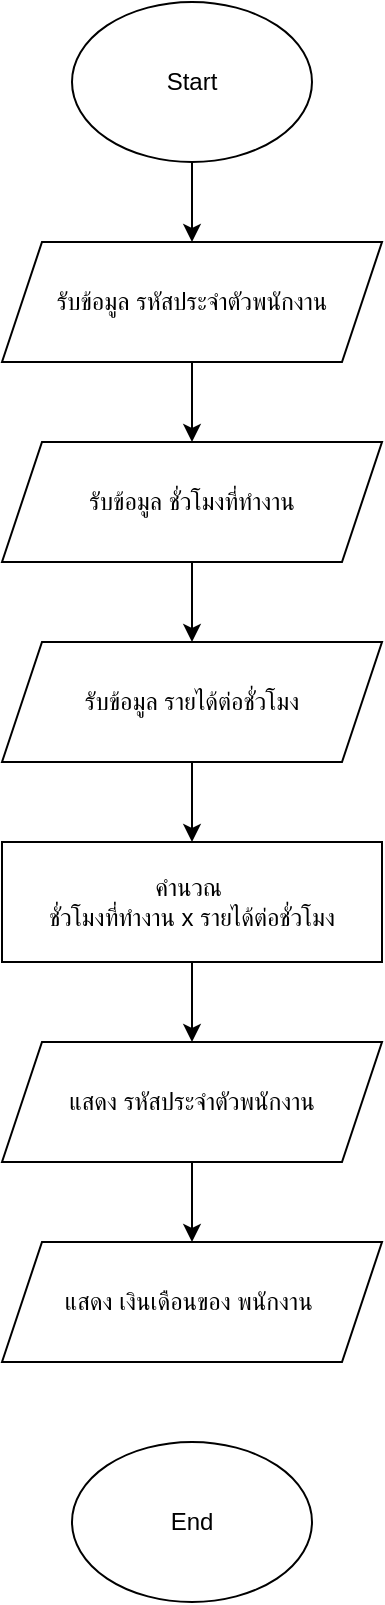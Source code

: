 <mxfile version="24.9.1">
  <diagram name="หน้า-1" id="WXTVXA3mQ7QbXLLawErr">
    <mxGraphModel dx="2380" dy="1067" grid="1" gridSize="10" guides="1" tooltips="1" connect="1" arrows="1" fold="1" page="1" pageScale="1" pageWidth="827" pageHeight="1169" math="0" shadow="0">
      <root>
        <mxCell id="0" />
        <mxCell id="1" parent="0" />
        <mxCell id="2CftbTrwiL6cRvHvEk_t-10" value="" style="edgeStyle=orthogonalEdgeStyle;rounded=0;orthogonalLoop=1;jettySize=auto;html=1;" edge="1" parent="1" source="2CftbTrwiL6cRvHvEk_t-1" target="2CftbTrwiL6cRvHvEk_t-3">
          <mxGeometry relative="1" as="geometry" />
        </mxCell>
        <mxCell id="2CftbTrwiL6cRvHvEk_t-1" value="Start" style="ellipse;whiteSpace=wrap;html=1;" vertex="1" parent="1">
          <mxGeometry x="354" y="70" width="120" height="80" as="geometry" />
        </mxCell>
        <mxCell id="2CftbTrwiL6cRvHvEk_t-11" value="" style="edgeStyle=orthogonalEdgeStyle;rounded=0;orthogonalLoop=1;jettySize=auto;html=1;" edge="1" parent="1" source="2CftbTrwiL6cRvHvEk_t-3" target="2CftbTrwiL6cRvHvEk_t-4">
          <mxGeometry relative="1" as="geometry" />
        </mxCell>
        <mxCell id="2CftbTrwiL6cRvHvEk_t-3" value="รับข้อมูล รหัสประจำตัวพนักงาน" style="shape=parallelogram;perimeter=parallelogramPerimeter;whiteSpace=wrap;html=1;fixedSize=1;" vertex="1" parent="1">
          <mxGeometry x="319" y="190" width="190" height="60" as="geometry" />
        </mxCell>
        <mxCell id="2CftbTrwiL6cRvHvEk_t-12" value="" style="edgeStyle=orthogonalEdgeStyle;rounded=0;orthogonalLoop=1;jettySize=auto;html=1;" edge="1" parent="1" source="2CftbTrwiL6cRvHvEk_t-4" target="2CftbTrwiL6cRvHvEk_t-5">
          <mxGeometry relative="1" as="geometry" />
        </mxCell>
        <mxCell id="2CftbTrwiL6cRvHvEk_t-4" value="รับข้อมูล ชั่วโมงที่ทำงาน" style="shape=parallelogram;perimeter=parallelogramPerimeter;whiteSpace=wrap;html=1;fixedSize=1;" vertex="1" parent="1">
          <mxGeometry x="319" y="290" width="190" height="60" as="geometry" />
        </mxCell>
        <mxCell id="2CftbTrwiL6cRvHvEk_t-13" value="" style="edgeStyle=orthogonalEdgeStyle;rounded=0;orthogonalLoop=1;jettySize=auto;html=1;" edge="1" parent="1" source="2CftbTrwiL6cRvHvEk_t-5" target="2CftbTrwiL6cRvHvEk_t-6">
          <mxGeometry relative="1" as="geometry" />
        </mxCell>
        <mxCell id="2CftbTrwiL6cRvHvEk_t-5" value="รับข้อมูล รายได้ต่อชั่วโมง" style="shape=parallelogram;perimeter=parallelogramPerimeter;whiteSpace=wrap;html=1;fixedSize=1;" vertex="1" parent="1">
          <mxGeometry x="319" y="390" width="190" height="60" as="geometry" />
        </mxCell>
        <mxCell id="2CftbTrwiL6cRvHvEk_t-14" value="" style="edgeStyle=orthogonalEdgeStyle;rounded=0;orthogonalLoop=1;jettySize=auto;html=1;" edge="1" parent="1" source="2CftbTrwiL6cRvHvEk_t-6" target="2CftbTrwiL6cRvHvEk_t-7">
          <mxGeometry relative="1" as="geometry" />
        </mxCell>
        <mxCell id="2CftbTrwiL6cRvHvEk_t-6" value="คำนวณ&amp;nbsp;&lt;div&gt;ชั่วโมงที่ทำงาน x รายได้ต่อชั่วโมง&lt;/div&gt;" style="rounded=0;whiteSpace=wrap;html=1;" vertex="1" parent="1">
          <mxGeometry x="319" y="490" width="190" height="60" as="geometry" />
        </mxCell>
        <mxCell id="2CftbTrwiL6cRvHvEk_t-15" value="" style="edgeStyle=orthogonalEdgeStyle;rounded=0;orthogonalLoop=1;jettySize=auto;html=1;" edge="1" parent="1" source="2CftbTrwiL6cRvHvEk_t-7" target="2CftbTrwiL6cRvHvEk_t-8">
          <mxGeometry relative="1" as="geometry" />
        </mxCell>
        <mxCell id="2CftbTrwiL6cRvHvEk_t-7" value="แสดง รหัสประจำตัวพนักงาน" style="shape=parallelogram;perimeter=parallelogramPerimeter;whiteSpace=wrap;html=1;fixedSize=1;" vertex="1" parent="1">
          <mxGeometry x="319" y="590" width="190" height="60" as="geometry" />
        </mxCell>
        <mxCell id="2CftbTrwiL6cRvHvEk_t-8" value="แสดง เงินเดือนของ พนักงาน&amp;nbsp;" style="shape=parallelogram;perimeter=parallelogramPerimeter;whiteSpace=wrap;html=1;fixedSize=1;" vertex="1" parent="1">
          <mxGeometry x="319" y="690" width="190" height="60" as="geometry" />
        </mxCell>
        <mxCell id="2CftbTrwiL6cRvHvEk_t-9" value="End" style="ellipse;whiteSpace=wrap;html=1;" vertex="1" parent="1">
          <mxGeometry x="354" y="790" width="120" height="80" as="geometry" />
        </mxCell>
      </root>
    </mxGraphModel>
  </diagram>
</mxfile>
